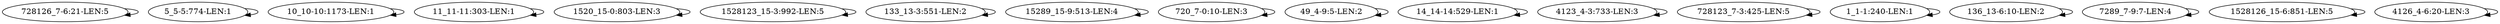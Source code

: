 digraph G {
    "728126_7-6:21-LEN:5" -> "728126_7-6:21-LEN:5";
    "5_5-5:774-LEN:1" -> "5_5-5:774-LEN:1";
    "10_10-10:1173-LEN:1" -> "10_10-10:1173-LEN:1";
    "11_11-11:303-LEN:1" -> "11_11-11:303-LEN:1";
    "1520_15-0:803-LEN:3" -> "1520_15-0:803-LEN:3";
    "1528123_15-3:992-LEN:5" -> "1528123_15-3:992-LEN:5";
    "133_13-3:551-LEN:2" -> "133_13-3:551-LEN:2";
    "15289_15-9:513-LEN:4" -> "15289_15-9:513-LEN:4";
    "720_7-0:10-LEN:3" -> "720_7-0:10-LEN:3";
    "49_4-9:5-LEN:2" -> "49_4-9:5-LEN:2";
    "14_14-14:529-LEN:1" -> "14_14-14:529-LEN:1";
    "4123_4-3:733-LEN:3" -> "4123_4-3:733-LEN:3";
    "728123_7-3:425-LEN:5" -> "728123_7-3:425-LEN:5";
    "1_1-1:240-LEN:1" -> "1_1-1:240-LEN:1";
    "136_13-6:10-LEN:2" -> "136_13-6:10-LEN:2";
    "7289_7-9:7-LEN:4" -> "7289_7-9:7-LEN:4";
    "1528126_15-6:851-LEN:5" -> "1528126_15-6:851-LEN:5";
    "4126_4-6:20-LEN:3" -> "4126_4-6:20-LEN:3";
}
